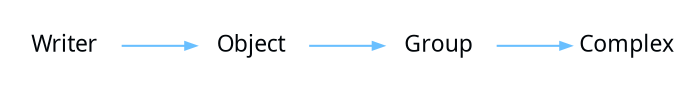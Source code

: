 digraph {
 rankdir = "LR"
 bgcolor = none;
 layout  = dot;
 edge [
   arrowsize = "0.5"
   color     = "#69BFFFFF"
 ]
 WDC8bES[
   shape    = none
   label    = "Writer"
   margin   = "0.01"
   fontname = "Segoe UI"
   fontsize = "11"
   fontcolor= "#010509FF"
 ]
 dEC8bES[
   shape    = none
   label    = "Object"
   margin   = "0.01"
   fontname = "Segoe UI"
   fontsize = "11"
   fontcolor= "#010509FF"
 ]
 Wcb8bES[
   shape    = none
   label    = "Group"
   margin   = "0.01"
   fontname = "Segoe UI"
   fontsize = "11"
   fontcolor= "#010509FF"
 ]
 dxy8bES[
   shape    = none
   label    = "Complex"
   margin   = "0.01"
   fontname = "Segoe UI"
   fontsize = "11"
   fontcolor= "#010509FF"
 ]
 Wcb8bES->dxy8bES
 dEC8bES->Wcb8bES
 WDC8bES->dEC8bES
}
